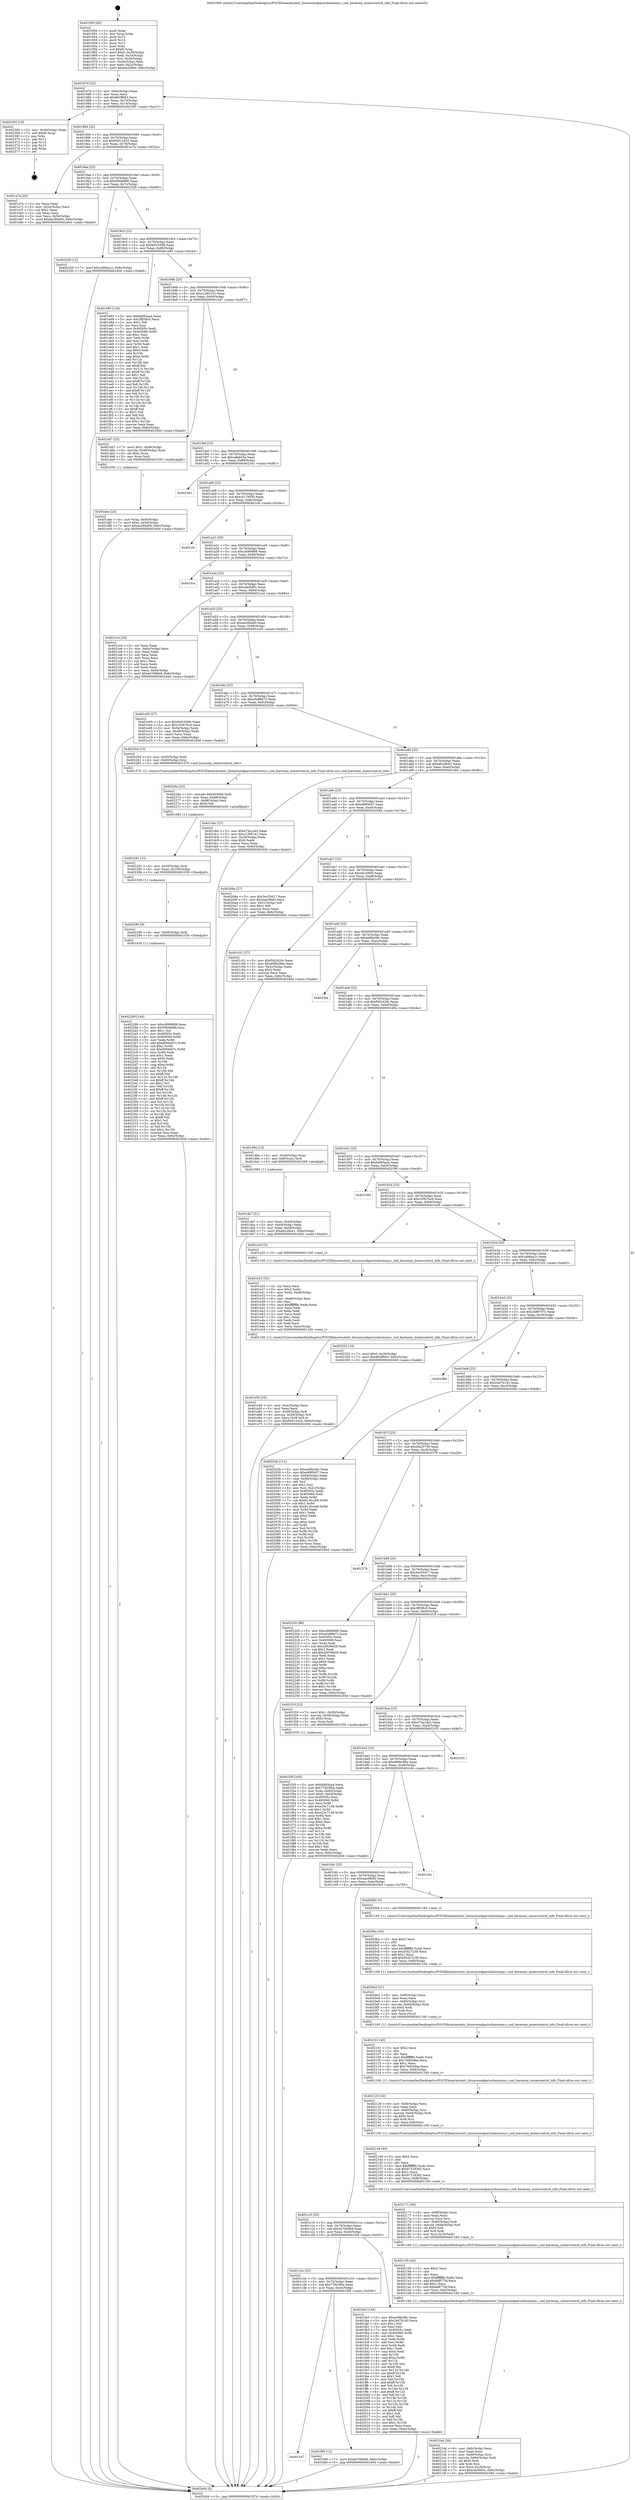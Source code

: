 digraph "0x401950" {
  label = "0x401950 (/mnt/c/Users/mathe/Desktop/tcc/POCII/binaries/extr_linuxsoundparischarmony.c_snd_harmony_mixercontrol_info_Final-ollvm.out::main(0))"
  labelloc = "t"
  node[shape=record]

  Entry [label="",width=0.3,height=0.3,shape=circle,fillcolor=black,style=filled]
  "0x40197d" [label="{
     0x40197d [23]\l
     | [instrs]\l
     &nbsp;&nbsp;0x40197d \<+3\>: mov -0x6c(%rbp),%eax\l
     &nbsp;&nbsp;0x401980 \<+2\>: mov %eax,%ecx\l
     &nbsp;&nbsp;0x401982 \<+6\>: sub $0x892ff063,%ecx\l
     &nbsp;&nbsp;0x401988 \<+3\>: mov %eax,-0x70(%rbp)\l
     &nbsp;&nbsp;0x40198b \<+3\>: mov %ecx,-0x74(%rbp)\l
     &nbsp;&nbsp;0x40198e \<+6\>: je 0000000000402365 \<main+0xa15\>\l
  }"]
  "0x402365" [label="{
     0x402365 [19]\l
     | [instrs]\l
     &nbsp;&nbsp;0x402365 \<+3\>: mov -0x30(%rbp),%eax\l
     &nbsp;&nbsp;0x402368 \<+7\>: add $0xf0,%rsp\l
     &nbsp;&nbsp;0x40236f \<+1\>: pop %rbx\l
     &nbsp;&nbsp;0x402370 \<+2\>: pop %r12\l
     &nbsp;&nbsp;0x402372 \<+2\>: pop %r14\l
     &nbsp;&nbsp;0x402374 \<+2\>: pop %r15\l
     &nbsp;&nbsp;0x402376 \<+1\>: pop %rbp\l
     &nbsp;&nbsp;0x402377 \<+1\>: ret\l
  }"]
  "0x401994" [label="{
     0x401994 [22]\l
     | [instrs]\l
     &nbsp;&nbsp;0x401994 \<+5\>: jmp 0000000000401999 \<main+0x49\>\l
     &nbsp;&nbsp;0x401999 \<+3\>: mov -0x70(%rbp),%eax\l
     &nbsp;&nbsp;0x40199c \<+5\>: sub $0x95812432,%eax\l
     &nbsp;&nbsp;0x4019a1 \<+3\>: mov %eax,-0x78(%rbp)\l
     &nbsp;&nbsp;0x4019a4 \<+6\>: je 0000000000401e7a \<main+0x52a\>\l
  }"]
  Exit [label="",width=0.3,height=0.3,shape=circle,fillcolor=black,style=filled,peripheries=2]
  "0x401e7a" [label="{
     0x401e7a [25]\l
     | [instrs]\l
     &nbsp;&nbsp;0x401e7a \<+2\>: xor %eax,%eax\l
     &nbsp;&nbsp;0x401e7c \<+3\>: mov -0x54(%rbp),%ecx\l
     &nbsp;&nbsp;0x401e7f \<+3\>: sub $0x1,%eax\l
     &nbsp;&nbsp;0x401e82 \<+2\>: sub %eax,%ecx\l
     &nbsp;&nbsp;0x401e84 \<+3\>: mov %ecx,-0x54(%rbp)\l
     &nbsp;&nbsp;0x401e87 \<+7\>: movl $0xda380a00,-0x6c(%rbp)\l
     &nbsp;&nbsp;0x401e8e \<+5\>: jmp 000000000040240d \<main+0xabd\>\l
  }"]
  "0x4019aa" [label="{
     0x4019aa [22]\l
     | [instrs]\l
     &nbsp;&nbsp;0x4019aa \<+5\>: jmp 00000000004019af \<main+0x5f\>\l
     &nbsp;&nbsp;0x4019af \<+3\>: mov -0x70(%rbp),%eax\l
     &nbsp;&nbsp;0x4019b2 \<+5\>: sub $0x95b6fe86,%eax\l
     &nbsp;&nbsp;0x4019b7 \<+3\>: mov %eax,-0x7c(%rbp)\l
     &nbsp;&nbsp;0x4019ba \<+6\>: je 0000000000402329 \<main+0x9d9\>\l
  }"]
  "0x402299" [label="{
     0x402299 [144]\l
     | [instrs]\l
     &nbsp;&nbsp;0x402299 \<+5\>: mov $0xcd089889,%eax\l
     &nbsp;&nbsp;0x40229e \<+5\>: mov $0x95b6fe86,%esi\l
     &nbsp;&nbsp;0x4022a3 \<+2\>: mov $0x1,%cl\l
     &nbsp;&nbsp;0x4022a5 \<+7\>: mov 0x40505c,%edx\l
     &nbsp;&nbsp;0x4022ac \<+8\>: mov 0x405060,%r8d\l
     &nbsp;&nbsp;0x4022b4 \<+3\>: mov %edx,%r9d\l
     &nbsp;&nbsp;0x4022b7 \<+7\>: add $0xd094d07c,%r9d\l
     &nbsp;&nbsp;0x4022be \<+4\>: sub $0x1,%r9d\l
     &nbsp;&nbsp;0x4022c2 \<+7\>: sub $0xd094d07c,%r9d\l
     &nbsp;&nbsp;0x4022c9 \<+4\>: imul %r9d,%edx\l
     &nbsp;&nbsp;0x4022cd \<+3\>: and $0x1,%edx\l
     &nbsp;&nbsp;0x4022d0 \<+3\>: cmp $0x0,%edx\l
     &nbsp;&nbsp;0x4022d3 \<+4\>: sete %r10b\l
     &nbsp;&nbsp;0x4022d7 \<+4\>: cmp $0xa,%r8d\l
     &nbsp;&nbsp;0x4022db \<+4\>: setl %r11b\l
     &nbsp;&nbsp;0x4022df \<+3\>: mov %r10b,%bl\l
     &nbsp;&nbsp;0x4022e2 \<+3\>: xor $0xff,%bl\l
     &nbsp;&nbsp;0x4022e5 \<+3\>: mov %r11b,%r14b\l
     &nbsp;&nbsp;0x4022e8 \<+4\>: xor $0xff,%r14b\l
     &nbsp;&nbsp;0x4022ec \<+3\>: xor $0x1,%cl\l
     &nbsp;&nbsp;0x4022ef \<+3\>: mov %bl,%r15b\l
     &nbsp;&nbsp;0x4022f2 \<+4\>: and $0xff,%r15b\l
     &nbsp;&nbsp;0x4022f6 \<+3\>: and %cl,%r10b\l
     &nbsp;&nbsp;0x4022f9 \<+3\>: mov %r14b,%r12b\l
     &nbsp;&nbsp;0x4022fc \<+4\>: and $0xff,%r12b\l
     &nbsp;&nbsp;0x402300 \<+3\>: and %cl,%r11b\l
     &nbsp;&nbsp;0x402303 \<+3\>: or %r10b,%r15b\l
     &nbsp;&nbsp;0x402306 \<+3\>: or %r11b,%r12b\l
     &nbsp;&nbsp;0x402309 \<+3\>: xor %r12b,%r15b\l
     &nbsp;&nbsp;0x40230c \<+3\>: or %r14b,%bl\l
     &nbsp;&nbsp;0x40230f \<+3\>: xor $0xff,%bl\l
     &nbsp;&nbsp;0x402312 \<+3\>: or $0x1,%cl\l
     &nbsp;&nbsp;0x402315 \<+2\>: and %cl,%bl\l
     &nbsp;&nbsp;0x402317 \<+3\>: or %bl,%r15b\l
     &nbsp;&nbsp;0x40231a \<+4\>: test $0x1,%r15b\l
     &nbsp;&nbsp;0x40231e \<+3\>: cmovne %esi,%eax\l
     &nbsp;&nbsp;0x402321 \<+3\>: mov %eax,-0x6c(%rbp)\l
     &nbsp;&nbsp;0x402324 \<+5\>: jmp 000000000040240d \<main+0xabd\>\l
  }"]
  "0x402329" [label="{
     0x402329 [12]\l
     | [instrs]\l
     &nbsp;&nbsp;0x402329 \<+7\>: movl $0x1e86ea1c,-0x6c(%rbp)\l
     &nbsp;&nbsp;0x402330 \<+5\>: jmp 000000000040240d \<main+0xabd\>\l
  }"]
  "0x4019c0" [label="{
     0x4019c0 [22]\l
     | [instrs]\l
     &nbsp;&nbsp;0x4019c0 \<+5\>: jmp 00000000004019c5 \<main+0x75\>\l
     &nbsp;&nbsp;0x4019c5 \<+3\>: mov -0x70(%rbp),%eax\l
     &nbsp;&nbsp;0x4019c8 \<+5\>: sub $0x9ef19366,%eax\l
     &nbsp;&nbsp;0x4019cd \<+3\>: mov %eax,-0x80(%rbp)\l
     &nbsp;&nbsp;0x4019d0 \<+6\>: je 0000000000401e93 \<main+0x543\>\l
  }"]
  "0x402290" [label="{
     0x402290 [9]\l
     | [instrs]\l
     &nbsp;&nbsp;0x402290 \<+4\>: mov -0x60(%rbp),%rdi\l
     &nbsp;&nbsp;0x402294 \<+5\>: call 0000000000401030 \<free@plt\>\l
     | [calls]\l
     &nbsp;&nbsp;0x401030 \{1\} (unknown)\l
  }"]
  "0x401e93" [label="{
     0x401e93 [134]\l
     | [instrs]\l
     &nbsp;&nbsp;0x401e93 \<+5\>: mov $0xfa093aa4,%eax\l
     &nbsp;&nbsp;0x401e98 \<+5\>: mov $0x3ff2f8c0,%ecx\l
     &nbsp;&nbsp;0x401e9d \<+2\>: mov $0x1,%dl\l
     &nbsp;&nbsp;0x401e9f \<+2\>: xor %esi,%esi\l
     &nbsp;&nbsp;0x401ea1 \<+7\>: mov 0x40505c,%edi\l
     &nbsp;&nbsp;0x401ea8 \<+8\>: mov 0x405060,%r8d\l
     &nbsp;&nbsp;0x401eb0 \<+3\>: sub $0x1,%esi\l
     &nbsp;&nbsp;0x401eb3 \<+3\>: mov %edi,%r9d\l
     &nbsp;&nbsp;0x401eb6 \<+3\>: add %esi,%r9d\l
     &nbsp;&nbsp;0x401eb9 \<+4\>: imul %r9d,%edi\l
     &nbsp;&nbsp;0x401ebd \<+3\>: and $0x1,%edi\l
     &nbsp;&nbsp;0x401ec0 \<+3\>: cmp $0x0,%edi\l
     &nbsp;&nbsp;0x401ec3 \<+4\>: sete %r10b\l
     &nbsp;&nbsp;0x401ec7 \<+4\>: cmp $0xa,%r8d\l
     &nbsp;&nbsp;0x401ecb \<+4\>: setl %r11b\l
     &nbsp;&nbsp;0x401ecf \<+3\>: mov %r10b,%bl\l
     &nbsp;&nbsp;0x401ed2 \<+3\>: xor $0xff,%bl\l
     &nbsp;&nbsp;0x401ed5 \<+3\>: mov %r11b,%r14b\l
     &nbsp;&nbsp;0x401ed8 \<+4\>: xor $0xff,%r14b\l
     &nbsp;&nbsp;0x401edc \<+3\>: xor $0x1,%dl\l
     &nbsp;&nbsp;0x401edf \<+3\>: mov %bl,%r15b\l
     &nbsp;&nbsp;0x401ee2 \<+4\>: and $0xff,%r15b\l
     &nbsp;&nbsp;0x401ee6 \<+3\>: and %dl,%r10b\l
     &nbsp;&nbsp;0x401ee9 \<+3\>: mov %r14b,%r12b\l
     &nbsp;&nbsp;0x401eec \<+4\>: and $0xff,%r12b\l
     &nbsp;&nbsp;0x401ef0 \<+3\>: and %dl,%r11b\l
     &nbsp;&nbsp;0x401ef3 \<+3\>: or %r10b,%r15b\l
     &nbsp;&nbsp;0x401ef6 \<+3\>: or %r11b,%r12b\l
     &nbsp;&nbsp;0x401ef9 \<+3\>: xor %r12b,%r15b\l
     &nbsp;&nbsp;0x401efc \<+3\>: or %r14b,%bl\l
     &nbsp;&nbsp;0x401eff \<+3\>: xor $0xff,%bl\l
     &nbsp;&nbsp;0x401f02 \<+3\>: or $0x1,%dl\l
     &nbsp;&nbsp;0x401f05 \<+2\>: and %dl,%bl\l
     &nbsp;&nbsp;0x401f07 \<+3\>: or %bl,%r15b\l
     &nbsp;&nbsp;0x401f0a \<+4\>: test $0x1,%r15b\l
     &nbsp;&nbsp;0x401f0e \<+3\>: cmovne %ecx,%eax\l
     &nbsp;&nbsp;0x401f11 \<+3\>: mov %eax,-0x6c(%rbp)\l
     &nbsp;&nbsp;0x401f14 \<+5\>: jmp 000000000040240d \<main+0xabd\>\l
  }"]
  "0x4019d6" [label="{
     0x4019d6 [25]\l
     | [instrs]\l
     &nbsp;&nbsp;0x4019d6 \<+5\>: jmp 00000000004019db \<main+0x8b\>\l
     &nbsp;&nbsp;0x4019db \<+3\>: mov -0x70(%rbp),%eax\l
     &nbsp;&nbsp;0x4019de \<+5\>: sub $0xc1285141,%eax\l
     &nbsp;&nbsp;0x4019e3 \<+6\>: mov %eax,-0x84(%rbp)\l
     &nbsp;&nbsp;0x4019e9 \<+6\>: je 0000000000401dd7 \<main+0x487\>\l
  }"]
  "0x402281" [label="{
     0x402281 [15]\l
     | [instrs]\l
     &nbsp;&nbsp;0x402281 \<+4\>: mov -0x50(%rbp),%rdi\l
     &nbsp;&nbsp;0x402285 \<+6\>: mov %eax,-0x100(%rbp)\l
     &nbsp;&nbsp;0x40228b \<+5\>: call 0000000000401030 \<free@plt\>\l
     | [calls]\l
     &nbsp;&nbsp;0x401030 \{1\} (unknown)\l
  }"]
  "0x401dd7" [label="{
     0x401dd7 [23]\l
     | [instrs]\l
     &nbsp;&nbsp;0x401dd7 \<+7\>: movl $0x1,-0x48(%rbp)\l
     &nbsp;&nbsp;0x401dde \<+4\>: movslq -0x48(%rbp),%rax\l
     &nbsp;&nbsp;0x401de2 \<+4\>: shl $0x2,%rax\l
     &nbsp;&nbsp;0x401de6 \<+3\>: mov %rax,%rdi\l
     &nbsp;&nbsp;0x401de9 \<+5\>: call 0000000000401050 \<malloc@plt\>\l
     | [calls]\l
     &nbsp;&nbsp;0x401050 \{1\} (unknown)\l
  }"]
  "0x4019ef" [label="{
     0x4019ef [25]\l
     | [instrs]\l
     &nbsp;&nbsp;0x4019ef \<+5\>: jmp 00000000004019f4 \<main+0xa4\>\l
     &nbsp;&nbsp;0x4019f4 \<+3\>: mov -0x70(%rbp),%eax\l
     &nbsp;&nbsp;0x4019f7 \<+5\>: sub $0xcafeb53a,%eax\l
     &nbsp;&nbsp;0x4019fc \<+6\>: mov %eax,-0x88(%rbp)\l
     &nbsp;&nbsp;0x401a02 \<+6\>: je 0000000000402341 \<main+0x9f1\>\l
  }"]
  "0x40226a" [label="{
     0x40226a [23]\l
     | [instrs]\l
     &nbsp;&nbsp;0x40226a \<+10\>: movabs $0x4030b6,%rdi\l
     &nbsp;&nbsp;0x402274 \<+3\>: mov %eax,-0x68(%rbp)\l
     &nbsp;&nbsp;0x402277 \<+3\>: mov -0x68(%rbp),%esi\l
     &nbsp;&nbsp;0x40227a \<+2\>: mov $0x0,%al\l
     &nbsp;&nbsp;0x40227c \<+5\>: call 0000000000401040 \<printf@plt\>\l
     | [calls]\l
     &nbsp;&nbsp;0x401040 \{1\} (unknown)\l
  }"]
  "0x402341" [label="{
     0x402341\l
  }", style=dashed]
  "0x401a08" [label="{
     0x401a08 [25]\l
     | [instrs]\l
     &nbsp;&nbsp;0x401a08 \<+5\>: jmp 0000000000401a0d \<main+0xbd\>\l
     &nbsp;&nbsp;0x401a0d \<+3\>: mov -0x70(%rbp),%eax\l
     &nbsp;&nbsp;0x401a10 \<+5\>: sub $0xcb178350,%eax\l
     &nbsp;&nbsp;0x401a15 \<+6\>: mov %eax,-0x8c(%rbp)\l
     &nbsp;&nbsp;0x401a1b \<+6\>: je 0000000000401cfc \<main+0x3ac\>\l
  }"]
  "0x4021bd" [label="{
     0x4021bd [39]\l
     | [instrs]\l
     &nbsp;&nbsp;0x4021bd \<+6\>: mov -0xfc(%rbp),%ecx\l
     &nbsp;&nbsp;0x4021c3 \<+3\>: imul %eax,%ecx\l
     &nbsp;&nbsp;0x4021c6 \<+4\>: mov -0x60(%rbp),%rsi\l
     &nbsp;&nbsp;0x4021ca \<+4\>: movslq -0x64(%rbp),%rdi\l
     &nbsp;&nbsp;0x4021ce \<+4\>: shl $0x5,%rdi\l
     &nbsp;&nbsp;0x4021d2 \<+3\>: add %rdi,%rsi\l
     &nbsp;&nbsp;0x4021d5 \<+3\>: mov %ecx,0x18(%rsi)\l
     &nbsp;&nbsp;0x4021d8 \<+7\>: movl $0xcde5bf3c,-0x6c(%rbp)\l
     &nbsp;&nbsp;0x4021df \<+5\>: jmp 000000000040240d \<main+0xabd\>\l
  }"]
  "0x401cfc" [label="{
     0x401cfc\l
  }", style=dashed]
  "0x401a21" [label="{
     0x401a21 [25]\l
     | [instrs]\l
     &nbsp;&nbsp;0x401a21 \<+5\>: jmp 0000000000401a26 \<main+0xd6\>\l
     &nbsp;&nbsp;0x401a26 \<+3\>: mov -0x70(%rbp),%eax\l
     &nbsp;&nbsp;0x401a29 \<+5\>: sub $0xcd089889,%eax\l
     &nbsp;&nbsp;0x401a2e \<+6\>: mov %eax,-0x90(%rbp)\l
     &nbsp;&nbsp;0x401a34 \<+6\>: je 00000000004023ca \<main+0xa7a\>\l
  }"]
  "0x402195" [label="{
     0x402195 [40]\l
     | [instrs]\l
     &nbsp;&nbsp;0x402195 \<+5\>: mov $0x2,%ecx\l
     &nbsp;&nbsp;0x40219a \<+1\>: cltd\l
     &nbsp;&nbsp;0x40219b \<+2\>: idiv %ecx\l
     &nbsp;&nbsp;0x40219d \<+6\>: imul $0xfffffffe,%edx,%ecx\l
     &nbsp;&nbsp;0x4021a3 \<+6\>: add $0xfaf877bf,%ecx\l
     &nbsp;&nbsp;0x4021a9 \<+3\>: add $0x1,%ecx\l
     &nbsp;&nbsp;0x4021ac \<+6\>: sub $0xfaf877bf,%ecx\l
     &nbsp;&nbsp;0x4021b2 \<+6\>: mov %ecx,-0xfc(%rbp)\l
     &nbsp;&nbsp;0x4021b8 \<+5\>: call 0000000000401160 \<next_i\>\l
     | [calls]\l
     &nbsp;&nbsp;0x401160 \{1\} (/mnt/c/Users/mathe/Desktop/tcc/POCII/binaries/extr_linuxsoundparischarmony.c_snd_harmony_mixercontrol_info_Final-ollvm.out::next_i)\l
  }"]
  "0x4023ca" [label="{
     0x4023ca\l
  }", style=dashed]
  "0x401a3a" [label="{
     0x401a3a [25]\l
     | [instrs]\l
     &nbsp;&nbsp;0x401a3a \<+5\>: jmp 0000000000401a3f \<main+0xef\>\l
     &nbsp;&nbsp;0x401a3f \<+3\>: mov -0x70(%rbp),%eax\l
     &nbsp;&nbsp;0x401a42 \<+5\>: sub $0xcde5bf3c,%eax\l
     &nbsp;&nbsp;0x401a47 \<+6\>: mov %eax,-0x94(%rbp)\l
     &nbsp;&nbsp;0x401a4d \<+6\>: je 00000000004021e4 \<main+0x894\>\l
  }"]
  "0x402171" [label="{
     0x402171 [36]\l
     | [instrs]\l
     &nbsp;&nbsp;0x402171 \<+6\>: mov -0xf8(%rbp),%ecx\l
     &nbsp;&nbsp;0x402177 \<+3\>: imul %eax,%ecx\l
     &nbsp;&nbsp;0x40217a \<+3\>: movslq %ecx,%rsi\l
     &nbsp;&nbsp;0x40217d \<+4\>: mov -0x60(%rbp),%rdi\l
     &nbsp;&nbsp;0x402181 \<+4\>: movslq -0x64(%rbp),%r8\l
     &nbsp;&nbsp;0x402185 \<+4\>: shl $0x5,%r8\l
     &nbsp;&nbsp;0x402189 \<+3\>: add %r8,%rdi\l
     &nbsp;&nbsp;0x40218c \<+4\>: mov %rsi,0x10(%rdi)\l
     &nbsp;&nbsp;0x402190 \<+5\>: call 0000000000401160 \<next_i\>\l
     | [calls]\l
     &nbsp;&nbsp;0x401160 \{1\} (/mnt/c/Users/mathe/Desktop/tcc/POCII/binaries/extr_linuxsoundparischarmony.c_snd_harmony_mixercontrol_info_Final-ollvm.out::next_i)\l
  }"]
  "0x4021e4" [label="{
     0x4021e4 [33]\l
     | [instrs]\l
     &nbsp;&nbsp;0x4021e4 \<+2\>: xor %eax,%eax\l
     &nbsp;&nbsp;0x4021e6 \<+3\>: mov -0x64(%rbp),%ecx\l
     &nbsp;&nbsp;0x4021e9 \<+2\>: mov %eax,%edx\l
     &nbsp;&nbsp;0x4021eb \<+2\>: sub %ecx,%edx\l
     &nbsp;&nbsp;0x4021ed \<+2\>: mov %eax,%ecx\l
     &nbsp;&nbsp;0x4021ef \<+3\>: sub $0x1,%ecx\l
     &nbsp;&nbsp;0x4021f2 \<+2\>: add %ecx,%edx\l
     &nbsp;&nbsp;0x4021f4 \<+2\>: sub %edx,%eax\l
     &nbsp;&nbsp;0x4021f6 \<+3\>: mov %eax,-0x64(%rbp)\l
     &nbsp;&nbsp;0x4021f9 \<+7\>: movl $0x4e706bb9,-0x6c(%rbp)\l
     &nbsp;&nbsp;0x402200 \<+5\>: jmp 000000000040240d \<main+0xabd\>\l
  }"]
  "0x401a53" [label="{
     0x401a53 [25]\l
     | [instrs]\l
     &nbsp;&nbsp;0x401a53 \<+5\>: jmp 0000000000401a58 \<main+0x108\>\l
     &nbsp;&nbsp;0x401a58 \<+3\>: mov -0x70(%rbp),%eax\l
     &nbsp;&nbsp;0x401a5b \<+5\>: sub $0xda380a00,%eax\l
     &nbsp;&nbsp;0x401a60 \<+6\>: mov %eax,-0x98(%rbp)\l
     &nbsp;&nbsp;0x401a66 \<+6\>: je 0000000000401e05 \<main+0x4b5\>\l
  }"]
  "0x402149" [label="{
     0x402149 [40]\l
     | [instrs]\l
     &nbsp;&nbsp;0x402149 \<+5\>: mov $0x2,%ecx\l
     &nbsp;&nbsp;0x40214e \<+1\>: cltd\l
     &nbsp;&nbsp;0x40214f \<+2\>: idiv %ecx\l
     &nbsp;&nbsp;0x402151 \<+6\>: imul $0xfffffffe,%edx,%ecx\l
     &nbsp;&nbsp;0x402157 \<+6\>: sub $0x97218382,%ecx\l
     &nbsp;&nbsp;0x40215d \<+3\>: add $0x1,%ecx\l
     &nbsp;&nbsp;0x402160 \<+6\>: add $0x97218382,%ecx\l
     &nbsp;&nbsp;0x402166 \<+6\>: mov %ecx,-0xf8(%rbp)\l
     &nbsp;&nbsp;0x40216c \<+5\>: call 0000000000401160 \<next_i\>\l
     | [calls]\l
     &nbsp;&nbsp;0x401160 \{1\} (/mnt/c/Users/mathe/Desktop/tcc/POCII/binaries/extr_linuxsoundparischarmony.c_snd_harmony_mixercontrol_info_Final-ollvm.out::next_i)\l
  }"]
  "0x401e05" [label="{
     0x401e05 [27]\l
     | [instrs]\l
     &nbsp;&nbsp;0x401e05 \<+5\>: mov $0x9ef19366,%eax\l
     &nbsp;&nbsp;0x401e0a \<+5\>: mov $0x103b7bcd,%ecx\l
     &nbsp;&nbsp;0x401e0f \<+3\>: mov -0x54(%rbp),%edx\l
     &nbsp;&nbsp;0x401e12 \<+3\>: cmp -0x48(%rbp),%edx\l
     &nbsp;&nbsp;0x401e15 \<+3\>: cmovl %ecx,%eax\l
     &nbsp;&nbsp;0x401e18 \<+3\>: mov %eax,-0x6c(%rbp)\l
     &nbsp;&nbsp;0x401e1b \<+5\>: jmp 000000000040240d \<main+0xabd\>\l
  }"]
  "0x401a6c" [label="{
     0x401a6c [25]\l
     | [instrs]\l
     &nbsp;&nbsp;0x401a6c \<+5\>: jmp 0000000000401a71 \<main+0x121\>\l
     &nbsp;&nbsp;0x401a71 \<+3\>: mov -0x70(%rbp),%eax\l
     &nbsp;&nbsp;0x401a74 \<+5\>: sub $0xe5a98e72,%eax\l
     &nbsp;&nbsp;0x401a79 \<+6\>: mov %eax,-0x9c(%rbp)\l
     &nbsp;&nbsp;0x401a7f \<+6\>: je 000000000040225d \<main+0x90d\>\l
  }"]
  "0x402129" [label="{
     0x402129 [32]\l
     | [instrs]\l
     &nbsp;&nbsp;0x402129 \<+6\>: mov -0xf4(%rbp),%ecx\l
     &nbsp;&nbsp;0x40212f \<+3\>: imul %eax,%ecx\l
     &nbsp;&nbsp;0x402132 \<+4\>: mov -0x60(%rbp),%rsi\l
     &nbsp;&nbsp;0x402136 \<+4\>: movslq -0x64(%rbp),%rdi\l
     &nbsp;&nbsp;0x40213a \<+4\>: shl $0x5,%rdi\l
     &nbsp;&nbsp;0x40213e \<+3\>: add %rdi,%rsi\l
     &nbsp;&nbsp;0x402141 \<+3\>: mov %ecx,0x8(%rsi)\l
     &nbsp;&nbsp;0x402144 \<+5\>: call 0000000000401160 \<next_i\>\l
     | [calls]\l
     &nbsp;&nbsp;0x401160 \{1\} (/mnt/c/Users/mathe/Desktop/tcc/POCII/binaries/extr_linuxsoundparischarmony.c_snd_harmony_mixercontrol_info_Final-ollvm.out::next_i)\l
  }"]
  "0x40225d" [label="{
     0x40225d [13]\l
     | [instrs]\l
     &nbsp;&nbsp;0x40225d \<+4\>: mov -0x50(%rbp),%rdi\l
     &nbsp;&nbsp;0x402261 \<+4\>: mov -0x60(%rbp),%rsi\l
     &nbsp;&nbsp;0x402265 \<+5\>: call 0000000000401570 \<snd_harmony_mixercontrol_info\>\l
     | [calls]\l
     &nbsp;&nbsp;0x401570 \{1\} (/mnt/c/Users/mathe/Desktop/tcc/POCII/binaries/extr_linuxsoundparischarmony.c_snd_harmony_mixercontrol_info_Final-ollvm.out::snd_harmony_mixercontrol_info)\l
  }"]
  "0x401a85" [label="{
     0x401a85 [25]\l
     | [instrs]\l
     &nbsp;&nbsp;0x401a85 \<+5\>: jmp 0000000000401a8a \<main+0x13a\>\l
     &nbsp;&nbsp;0x401a8a \<+3\>: mov -0x70(%rbp),%eax\l
     &nbsp;&nbsp;0x401a8d \<+5\>: sub $0xe6228c61,%eax\l
     &nbsp;&nbsp;0x401a92 \<+6\>: mov %eax,-0xa0(%rbp)\l
     &nbsp;&nbsp;0x401a98 \<+6\>: je 0000000000401dbc \<main+0x46c\>\l
  }"]
  "0x402101" [label="{
     0x402101 [40]\l
     | [instrs]\l
     &nbsp;&nbsp;0x402101 \<+5\>: mov $0x2,%ecx\l
     &nbsp;&nbsp;0x402106 \<+1\>: cltd\l
     &nbsp;&nbsp;0x402107 \<+2\>: idiv %ecx\l
     &nbsp;&nbsp;0x402109 \<+6\>: imul $0xfffffffe,%edx,%ecx\l
     &nbsp;&nbsp;0x40210f \<+6\>: sub $0x740b29ea,%ecx\l
     &nbsp;&nbsp;0x402115 \<+3\>: add $0x1,%ecx\l
     &nbsp;&nbsp;0x402118 \<+6\>: add $0x740b29ea,%ecx\l
     &nbsp;&nbsp;0x40211e \<+6\>: mov %ecx,-0xf4(%rbp)\l
     &nbsp;&nbsp;0x402124 \<+5\>: call 0000000000401160 \<next_i\>\l
     | [calls]\l
     &nbsp;&nbsp;0x401160 \{1\} (/mnt/c/Users/mathe/Desktop/tcc/POCII/binaries/extr_linuxsoundparischarmony.c_snd_harmony_mixercontrol_info_Final-ollvm.out::next_i)\l
  }"]
  "0x401dbc" [label="{
     0x401dbc [27]\l
     | [instrs]\l
     &nbsp;&nbsp;0x401dbc \<+5\>: mov $0x473a1de2,%eax\l
     &nbsp;&nbsp;0x401dc1 \<+5\>: mov $0xc1285141,%ecx\l
     &nbsp;&nbsp;0x401dc6 \<+3\>: mov -0x28(%rbp),%edx\l
     &nbsp;&nbsp;0x401dc9 \<+3\>: cmp $0x0,%edx\l
     &nbsp;&nbsp;0x401dcc \<+3\>: cmove %ecx,%eax\l
     &nbsp;&nbsp;0x401dcf \<+3\>: mov %eax,-0x6c(%rbp)\l
     &nbsp;&nbsp;0x401dd2 \<+5\>: jmp 000000000040240d \<main+0xabd\>\l
  }"]
  "0x401a9e" [label="{
     0x401a9e [25]\l
     | [instrs]\l
     &nbsp;&nbsp;0x401a9e \<+5\>: jmp 0000000000401aa3 \<main+0x153\>\l
     &nbsp;&nbsp;0x401aa3 \<+3\>: mov -0x70(%rbp),%eax\l
     &nbsp;&nbsp;0x401aa6 \<+5\>: sub $0xe8f85d57,%eax\l
     &nbsp;&nbsp;0x401aab \<+6\>: mov %eax,-0xa4(%rbp)\l
     &nbsp;&nbsp;0x401ab1 \<+6\>: je 000000000040209a \<main+0x74a\>\l
  }"]
  "0x4020e2" [label="{
     0x4020e2 [31]\l
     | [instrs]\l
     &nbsp;&nbsp;0x4020e2 \<+6\>: mov -0xf0(%rbp),%ecx\l
     &nbsp;&nbsp;0x4020e8 \<+3\>: imul %eax,%ecx\l
     &nbsp;&nbsp;0x4020eb \<+4\>: mov -0x60(%rbp),%rsi\l
     &nbsp;&nbsp;0x4020ef \<+4\>: movslq -0x64(%rbp),%rdi\l
     &nbsp;&nbsp;0x4020f3 \<+4\>: shl $0x5,%rdi\l
     &nbsp;&nbsp;0x4020f7 \<+3\>: add %rdi,%rsi\l
     &nbsp;&nbsp;0x4020fa \<+2\>: mov %ecx,(%rsi)\l
     &nbsp;&nbsp;0x4020fc \<+5\>: call 0000000000401160 \<next_i\>\l
     | [calls]\l
     &nbsp;&nbsp;0x401160 \{1\} (/mnt/c/Users/mathe/Desktop/tcc/POCII/binaries/extr_linuxsoundparischarmony.c_snd_harmony_mixercontrol_info_Final-ollvm.out::next_i)\l
  }"]
  "0x40209a" [label="{
     0x40209a [27]\l
     | [instrs]\l
     &nbsp;&nbsp;0x40209a \<+5\>: mov $0x3ec55d17,%eax\l
     &nbsp;&nbsp;0x40209f \<+5\>: mov $0x4ae3f0d3,%ecx\l
     &nbsp;&nbsp;0x4020a4 \<+3\>: mov -0x21(%rbp),%dl\l
     &nbsp;&nbsp;0x4020a7 \<+3\>: test $0x1,%dl\l
     &nbsp;&nbsp;0x4020aa \<+3\>: cmovne %ecx,%eax\l
     &nbsp;&nbsp;0x4020ad \<+3\>: mov %eax,-0x6c(%rbp)\l
     &nbsp;&nbsp;0x4020b0 \<+5\>: jmp 000000000040240d \<main+0xabd\>\l
  }"]
  "0x401ab7" [label="{
     0x401ab7 [25]\l
     | [instrs]\l
     &nbsp;&nbsp;0x401ab7 \<+5\>: jmp 0000000000401abc \<main+0x16c\>\l
     &nbsp;&nbsp;0x401abc \<+3\>: mov -0x70(%rbp),%eax\l
     &nbsp;&nbsp;0x401abf \<+5\>: sub $0xebc20fe0,%eax\l
     &nbsp;&nbsp;0x401ac4 \<+6\>: mov %eax,-0xa8(%rbp)\l
     &nbsp;&nbsp;0x401aca \<+6\>: je 0000000000401c51 \<main+0x301\>\l
  }"]
  "0x4020ba" [label="{
     0x4020ba [40]\l
     | [instrs]\l
     &nbsp;&nbsp;0x4020ba \<+5\>: mov $0x2,%ecx\l
     &nbsp;&nbsp;0x4020bf \<+1\>: cltd\l
     &nbsp;&nbsp;0x4020c0 \<+2\>: idiv %ecx\l
     &nbsp;&nbsp;0x4020c2 \<+6\>: imul $0xfffffffe,%edx,%ecx\l
     &nbsp;&nbsp;0x4020c8 \<+6\>: sub $0xd3427239,%ecx\l
     &nbsp;&nbsp;0x4020ce \<+3\>: add $0x1,%ecx\l
     &nbsp;&nbsp;0x4020d1 \<+6\>: add $0xd3427239,%ecx\l
     &nbsp;&nbsp;0x4020d7 \<+6\>: mov %ecx,-0xf0(%rbp)\l
     &nbsp;&nbsp;0x4020dd \<+5\>: call 0000000000401160 \<next_i\>\l
     | [calls]\l
     &nbsp;&nbsp;0x401160 \{1\} (/mnt/c/Users/mathe/Desktop/tcc/POCII/binaries/extr_linuxsoundparischarmony.c_snd_harmony_mixercontrol_info_Final-ollvm.out::next_i)\l
  }"]
  "0x401c51" [label="{
     0x401c51 [27]\l
     | [instrs]\l
     &nbsp;&nbsp;0x401c51 \<+5\>: mov $0xf562420c,%eax\l
     &nbsp;&nbsp;0x401c56 \<+5\>: mov $0x496bc88a,%ecx\l
     &nbsp;&nbsp;0x401c5b \<+3\>: mov -0x2c(%rbp),%edx\l
     &nbsp;&nbsp;0x401c5e \<+3\>: cmp $0x2,%edx\l
     &nbsp;&nbsp;0x401c61 \<+3\>: cmovne %ecx,%eax\l
     &nbsp;&nbsp;0x401c64 \<+3\>: mov %eax,-0x6c(%rbp)\l
     &nbsp;&nbsp;0x401c67 \<+5\>: jmp 000000000040240d \<main+0xabd\>\l
  }"]
  "0x401ad0" [label="{
     0x401ad0 [25]\l
     | [instrs]\l
     &nbsp;&nbsp;0x401ad0 \<+5\>: jmp 0000000000401ad5 \<main+0x185\>\l
     &nbsp;&nbsp;0x401ad5 \<+3\>: mov -0x70(%rbp),%eax\l
     &nbsp;&nbsp;0x401ad8 \<+5\>: sub $0xee99a38c,%eax\l
     &nbsp;&nbsp;0x401add \<+6\>: mov %eax,-0xac(%rbp)\l
     &nbsp;&nbsp;0x401ae3 \<+6\>: je 00000000004023be \<main+0xa6e\>\l
  }"]
  "0x40240d" [label="{
     0x40240d [5]\l
     | [instrs]\l
     &nbsp;&nbsp;0x40240d \<+5\>: jmp 000000000040197d \<main+0x2d\>\l
  }"]
  "0x401950" [label="{
     0x401950 [45]\l
     | [instrs]\l
     &nbsp;&nbsp;0x401950 \<+1\>: push %rbp\l
     &nbsp;&nbsp;0x401951 \<+3\>: mov %rsp,%rbp\l
     &nbsp;&nbsp;0x401954 \<+2\>: push %r15\l
     &nbsp;&nbsp;0x401956 \<+2\>: push %r14\l
     &nbsp;&nbsp;0x401958 \<+2\>: push %r12\l
     &nbsp;&nbsp;0x40195a \<+1\>: push %rbx\l
     &nbsp;&nbsp;0x40195b \<+7\>: sub $0xf0,%rsp\l
     &nbsp;&nbsp;0x401962 \<+7\>: movl $0x0,-0x30(%rbp)\l
     &nbsp;&nbsp;0x401969 \<+3\>: mov %edi,-0x34(%rbp)\l
     &nbsp;&nbsp;0x40196c \<+4\>: mov %rsi,-0x40(%rbp)\l
     &nbsp;&nbsp;0x401970 \<+3\>: mov -0x34(%rbp),%edi\l
     &nbsp;&nbsp;0x401973 \<+3\>: mov %edi,-0x2c(%rbp)\l
     &nbsp;&nbsp;0x401976 \<+7\>: movl $0xebc20fe0,-0x6c(%rbp)\l
  }"]
  "0x401c47" [label="{
     0x401c47\l
  }", style=dashed]
  "0x4023be" [label="{
     0x4023be\l
  }", style=dashed]
  "0x401ae9" [label="{
     0x401ae9 [25]\l
     | [instrs]\l
     &nbsp;&nbsp;0x401ae9 \<+5\>: jmp 0000000000401aee \<main+0x19e\>\l
     &nbsp;&nbsp;0x401aee \<+3\>: mov -0x70(%rbp),%eax\l
     &nbsp;&nbsp;0x401af1 \<+5\>: sub $0xf562420c,%eax\l
     &nbsp;&nbsp;0x401af6 \<+6\>: mov %eax,-0xb0(%rbp)\l
     &nbsp;&nbsp;0x401afc \<+6\>: je 0000000000401d9a \<main+0x44a\>\l
  }"]
  "0x401f99" [label="{
     0x401f99 [12]\l
     | [instrs]\l
     &nbsp;&nbsp;0x401f99 \<+7\>: movl $0x4e706bb9,-0x6c(%rbp)\l
     &nbsp;&nbsp;0x401fa0 \<+5\>: jmp 000000000040240d \<main+0xabd\>\l
  }"]
  "0x401d9a" [label="{
     0x401d9a [13]\l
     | [instrs]\l
     &nbsp;&nbsp;0x401d9a \<+4\>: mov -0x40(%rbp),%rax\l
     &nbsp;&nbsp;0x401d9e \<+4\>: mov 0x8(%rax),%rdi\l
     &nbsp;&nbsp;0x401da2 \<+5\>: call 0000000000401060 \<atoi@plt\>\l
     | [calls]\l
     &nbsp;&nbsp;0x401060 \{1\} (unknown)\l
  }"]
  "0x401b02" [label="{
     0x401b02 [25]\l
     | [instrs]\l
     &nbsp;&nbsp;0x401b02 \<+5\>: jmp 0000000000401b07 \<main+0x1b7\>\l
     &nbsp;&nbsp;0x401b07 \<+3\>: mov -0x70(%rbp),%eax\l
     &nbsp;&nbsp;0x401b0a \<+5\>: sub $0xfa093aa4,%eax\l
     &nbsp;&nbsp;0x401b0f \<+6\>: mov %eax,-0xb4(%rbp)\l
     &nbsp;&nbsp;0x401b15 \<+6\>: je 0000000000402390 \<main+0xa40\>\l
  }"]
  "0x401da7" [label="{
     0x401da7 [21]\l
     | [instrs]\l
     &nbsp;&nbsp;0x401da7 \<+3\>: mov %eax,-0x44(%rbp)\l
     &nbsp;&nbsp;0x401daa \<+3\>: mov -0x44(%rbp),%eax\l
     &nbsp;&nbsp;0x401dad \<+3\>: mov %eax,-0x28(%rbp)\l
     &nbsp;&nbsp;0x401db0 \<+7\>: movl $0xe6228c61,-0x6c(%rbp)\l
     &nbsp;&nbsp;0x401db7 \<+5\>: jmp 000000000040240d \<main+0xabd\>\l
  }"]
  "0x401dee" [label="{
     0x401dee [23]\l
     | [instrs]\l
     &nbsp;&nbsp;0x401dee \<+4\>: mov %rax,-0x50(%rbp)\l
     &nbsp;&nbsp;0x401df2 \<+7\>: movl $0x0,-0x54(%rbp)\l
     &nbsp;&nbsp;0x401df9 \<+7\>: movl $0xda380a00,-0x6c(%rbp)\l
     &nbsp;&nbsp;0x401e00 \<+5\>: jmp 000000000040240d \<main+0xabd\>\l
  }"]
  "0x401c2e" [label="{
     0x401c2e [25]\l
     | [instrs]\l
     &nbsp;&nbsp;0x401c2e \<+5\>: jmp 0000000000401c33 \<main+0x2e3\>\l
     &nbsp;&nbsp;0x401c33 \<+3\>: mov -0x70(%rbp),%eax\l
     &nbsp;&nbsp;0x401c36 \<+5\>: sub $0x77825f0a,%eax\l
     &nbsp;&nbsp;0x401c3b \<+6\>: mov %eax,-0xe4(%rbp)\l
     &nbsp;&nbsp;0x401c41 \<+6\>: je 0000000000401f99 \<main+0x649\>\l
  }"]
  "0x402390" [label="{
     0x402390\l
  }", style=dashed]
  "0x401b1b" [label="{
     0x401b1b [25]\l
     | [instrs]\l
     &nbsp;&nbsp;0x401b1b \<+5\>: jmp 0000000000401b20 \<main+0x1d0\>\l
     &nbsp;&nbsp;0x401b20 \<+3\>: mov -0x70(%rbp),%eax\l
     &nbsp;&nbsp;0x401b23 \<+5\>: sub $0x103b7bcd,%eax\l
     &nbsp;&nbsp;0x401b28 \<+6\>: mov %eax,-0xb8(%rbp)\l
     &nbsp;&nbsp;0x401b2e \<+6\>: je 0000000000401e20 \<main+0x4d0\>\l
  }"]
  "0x401fa5" [label="{
     0x401fa5 [134]\l
     | [instrs]\l
     &nbsp;&nbsp;0x401fa5 \<+5\>: mov $0xee99a38c,%eax\l
     &nbsp;&nbsp;0x401faa \<+5\>: mov $0x24d7b143,%ecx\l
     &nbsp;&nbsp;0x401faf \<+2\>: mov $0x1,%dl\l
     &nbsp;&nbsp;0x401fb1 \<+2\>: xor %esi,%esi\l
     &nbsp;&nbsp;0x401fb3 \<+7\>: mov 0x40505c,%edi\l
     &nbsp;&nbsp;0x401fba \<+8\>: mov 0x405060,%r8d\l
     &nbsp;&nbsp;0x401fc2 \<+3\>: sub $0x1,%esi\l
     &nbsp;&nbsp;0x401fc5 \<+3\>: mov %edi,%r9d\l
     &nbsp;&nbsp;0x401fc8 \<+3\>: add %esi,%r9d\l
     &nbsp;&nbsp;0x401fcb \<+4\>: imul %r9d,%edi\l
     &nbsp;&nbsp;0x401fcf \<+3\>: and $0x1,%edi\l
     &nbsp;&nbsp;0x401fd2 \<+3\>: cmp $0x0,%edi\l
     &nbsp;&nbsp;0x401fd5 \<+4\>: sete %r10b\l
     &nbsp;&nbsp;0x401fd9 \<+4\>: cmp $0xa,%r8d\l
     &nbsp;&nbsp;0x401fdd \<+4\>: setl %r11b\l
     &nbsp;&nbsp;0x401fe1 \<+3\>: mov %r10b,%bl\l
     &nbsp;&nbsp;0x401fe4 \<+3\>: xor $0xff,%bl\l
     &nbsp;&nbsp;0x401fe7 \<+3\>: mov %r11b,%r14b\l
     &nbsp;&nbsp;0x401fea \<+4\>: xor $0xff,%r14b\l
     &nbsp;&nbsp;0x401fee \<+3\>: xor $0x1,%dl\l
     &nbsp;&nbsp;0x401ff1 \<+3\>: mov %bl,%r15b\l
     &nbsp;&nbsp;0x401ff4 \<+4\>: and $0xff,%r15b\l
     &nbsp;&nbsp;0x401ff8 \<+3\>: and %dl,%r10b\l
     &nbsp;&nbsp;0x401ffb \<+3\>: mov %r14b,%r12b\l
     &nbsp;&nbsp;0x401ffe \<+4\>: and $0xff,%r12b\l
     &nbsp;&nbsp;0x402002 \<+3\>: and %dl,%r11b\l
     &nbsp;&nbsp;0x402005 \<+3\>: or %r10b,%r15b\l
     &nbsp;&nbsp;0x402008 \<+3\>: or %r11b,%r12b\l
     &nbsp;&nbsp;0x40200b \<+3\>: xor %r12b,%r15b\l
     &nbsp;&nbsp;0x40200e \<+3\>: or %r14b,%bl\l
     &nbsp;&nbsp;0x402011 \<+3\>: xor $0xff,%bl\l
     &nbsp;&nbsp;0x402014 \<+3\>: or $0x1,%dl\l
     &nbsp;&nbsp;0x402017 \<+2\>: and %dl,%bl\l
     &nbsp;&nbsp;0x402019 \<+3\>: or %bl,%r15b\l
     &nbsp;&nbsp;0x40201c \<+4\>: test $0x1,%r15b\l
     &nbsp;&nbsp;0x402020 \<+3\>: cmovne %ecx,%eax\l
     &nbsp;&nbsp;0x402023 \<+3\>: mov %eax,-0x6c(%rbp)\l
     &nbsp;&nbsp;0x402026 \<+5\>: jmp 000000000040240d \<main+0xabd\>\l
  }"]
  "0x401e20" [label="{
     0x401e20 [5]\l
     | [instrs]\l
     &nbsp;&nbsp;0x401e20 \<+5\>: call 0000000000401160 \<next_i\>\l
     | [calls]\l
     &nbsp;&nbsp;0x401160 \{1\} (/mnt/c/Users/mathe/Desktop/tcc/POCII/binaries/extr_linuxsoundparischarmony.c_snd_harmony_mixercontrol_info_Final-ollvm.out::next_i)\l
  }"]
  "0x401b34" [label="{
     0x401b34 [25]\l
     | [instrs]\l
     &nbsp;&nbsp;0x401b34 \<+5\>: jmp 0000000000401b39 \<main+0x1e9\>\l
     &nbsp;&nbsp;0x401b39 \<+3\>: mov -0x70(%rbp),%eax\l
     &nbsp;&nbsp;0x401b3c \<+5\>: sub $0x1e86ea1c,%eax\l
     &nbsp;&nbsp;0x401b41 \<+6\>: mov %eax,-0xbc(%rbp)\l
     &nbsp;&nbsp;0x401b47 \<+6\>: je 0000000000402352 \<main+0xa02\>\l
  }"]
  "0x401e25" [label="{
     0x401e25 [52]\l
     | [instrs]\l
     &nbsp;&nbsp;0x401e25 \<+2\>: xor %ecx,%ecx\l
     &nbsp;&nbsp;0x401e27 \<+5\>: mov $0x2,%edx\l
     &nbsp;&nbsp;0x401e2c \<+6\>: mov %edx,-0xe8(%rbp)\l
     &nbsp;&nbsp;0x401e32 \<+1\>: cltd\l
     &nbsp;&nbsp;0x401e33 \<+6\>: mov -0xe8(%rbp),%esi\l
     &nbsp;&nbsp;0x401e39 \<+2\>: idiv %esi\l
     &nbsp;&nbsp;0x401e3b \<+6\>: imul $0xfffffffe,%edx,%edx\l
     &nbsp;&nbsp;0x401e41 \<+2\>: mov %ecx,%edi\l
     &nbsp;&nbsp;0x401e43 \<+2\>: sub %edx,%edi\l
     &nbsp;&nbsp;0x401e45 \<+2\>: mov %ecx,%edx\l
     &nbsp;&nbsp;0x401e47 \<+3\>: sub $0x1,%edx\l
     &nbsp;&nbsp;0x401e4a \<+2\>: add %edx,%edi\l
     &nbsp;&nbsp;0x401e4c \<+2\>: sub %edi,%ecx\l
     &nbsp;&nbsp;0x401e4e \<+6\>: mov %ecx,-0xec(%rbp)\l
     &nbsp;&nbsp;0x401e54 \<+5\>: call 0000000000401160 \<next_i\>\l
     | [calls]\l
     &nbsp;&nbsp;0x401160 \{1\} (/mnt/c/Users/mathe/Desktop/tcc/POCII/binaries/extr_linuxsoundparischarmony.c_snd_harmony_mixercontrol_info_Final-ollvm.out::next_i)\l
  }"]
  "0x401e59" [label="{
     0x401e59 [33]\l
     | [instrs]\l
     &nbsp;&nbsp;0x401e59 \<+6\>: mov -0xec(%rbp),%ecx\l
     &nbsp;&nbsp;0x401e5f \<+3\>: imul %eax,%ecx\l
     &nbsp;&nbsp;0x401e62 \<+4\>: mov -0x50(%rbp),%r8\l
     &nbsp;&nbsp;0x401e66 \<+4\>: movslq -0x54(%rbp),%r9\l
     &nbsp;&nbsp;0x401e6a \<+4\>: mov %ecx,(%r8,%r9,4)\l
     &nbsp;&nbsp;0x401e6e \<+7\>: movl $0x95812432,-0x6c(%rbp)\l
     &nbsp;&nbsp;0x401e75 \<+5\>: jmp 000000000040240d \<main+0xabd\>\l
  }"]
  "0x401c15" [label="{
     0x401c15 [25]\l
     | [instrs]\l
     &nbsp;&nbsp;0x401c15 \<+5\>: jmp 0000000000401c1a \<main+0x2ca\>\l
     &nbsp;&nbsp;0x401c1a \<+3\>: mov -0x70(%rbp),%eax\l
     &nbsp;&nbsp;0x401c1d \<+5\>: sub $0x4e706bb9,%eax\l
     &nbsp;&nbsp;0x401c22 \<+6\>: mov %eax,-0xe0(%rbp)\l
     &nbsp;&nbsp;0x401c28 \<+6\>: je 0000000000401fa5 \<main+0x655\>\l
  }"]
  "0x402352" [label="{
     0x402352 [19]\l
     | [instrs]\l
     &nbsp;&nbsp;0x402352 \<+7\>: movl $0x0,-0x30(%rbp)\l
     &nbsp;&nbsp;0x402359 \<+7\>: movl $0x892ff063,-0x6c(%rbp)\l
     &nbsp;&nbsp;0x402360 \<+5\>: jmp 000000000040240d \<main+0xabd\>\l
  }"]
  "0x401b4d" [label="{
     0x401b4d [25]\l
     | [instrs]\l
     &nbsp;&nbsp;0x401b4d \<+5\>: jmp 0000000000401b52 \<main+0x202\>\l
     &nbsp;&nbsp;0x401b52 \<+3\>: mov -0x70(%rbp),%eax\l
     &nbsp;&nbsp;0x401b55 \<+5\>: sub $0x2498707c,%eax\l
     &nbsp;&nbsp;0x401b5a \<+6\>: mov %eax,-0xc0(%rbp)\l
     &nbsp;&nbsp;0x401b60 \<+6\>: je 0000000000401d8e \<main+0x43e\>\l
  }"]
  "0x4020b5" [label="{
     0x4020b5 [5]\l
     | [instrs]\l
     &nbsp;&nbsp;0x4020b5 \<+5\>: call 0000000000401160 \<next_i\>\l
     | [calls]\l
     &nbsp;&nbsp;0x401160 \{1\} (/mnt/c/Users/mathe/Desktop/tcc/POCII/binaries/extr_linuxsoundparischarmony.c_snd_harmony_mixercontrol_info_Final-ollvm.out::next_i)\l
  }"]
  "0x401d8e" [label="{
     0x401d8e\l
  }", style=dashed]
  "0x401b66" [label="{
     0x401b66 [25]\l
     | [instrs]\l
     &nbsp;&nbsp;0x401b66 \<+5\>: jmp 0000000000401b6b \<main+0x21b\>\l
     &nbsp;&nbsp;0x401b6b \<+3\>: mov -0x70(%rbp),%eax\l
     &nbsp;&nbsp;0x401b6e \<+5\>: sub $0x24d7b143,%eax\l
     &nbsp;&nbsp;0x401b73 \<+6\>: mov %eax,-0xc4(%rbp)\l
     &nbsp;&nbsp;0x401b79 \<+6\>: je 000000000040202b \<main+0x6db\>\l
  }"]
  "0x401bfc" [label="{
     0x401bfc [25]\l
     | [instrs]\l
     &nbsp;&nbsp;0x401bfc \<+5\>: jmp 0000000000401c01 \<main+0x2b1\>\l
     &nbsp;&nbsp;0x401c01 \<+3\>: mov -0x70(%rbp),%eax\l
     &nbsp;&nbsp;0x401c04 \<+5\>: sub $0x4ae3f0d3,%eax\l
     &nbsp;&nbsp;0x401c09 \<+6\>: mov %eax,-0xdc(%rbp)\l
     &nbsp;&nbsp;0x401c0f \<+6\>: je 00000000004020b5 \<main+0x765\>\l
  }"]
  "0x40202b" [label="{
     0x40202b [111]\l
     | [instrs]\l
     &nbsp;&nbsp;0x40202b \<+5\>: mov $0xee99a38c,%eax\l
     &nbsp;&nbsp;0x402030 \<+5\>: mov $0xe8f85d57,%ecx\l
     &nbsp;&nbsp;0x402035 \<+3\>: mov -0x64(%rbp),%edx\l
     &nbsp;&nbsp;0x402038 \<+3\>: cmp -0x58(%rbp),%edx\l
     &nbsp;&nbsp;0x40203b \<+4\>: setl %sil\l
     &nbsp;&nbsp;0x40203f \<+4\>: and $0x1,%sil\l
     &nbsp;&nbsp;0x402043 \<+4\>: mov %sil,-0x21(%rbp)\l
     &nbsp;&nbsp;0x402047 \<+7\>: mov 0x40505c,%edx\l
     &nbsp;&nbsp;0x40204e \<+7\>: mov 0x405060,%edi\l
     &nbsp;&nbsp;0x402055 \<+3\>: mov %edx,%r8d\l
     &nbsp;&nbsp;0x402058 \<+7\>: sub $0x812bccb8,%r8d\l
     &nbsp;&nbsp;0x40205f \<+4\>: sub $0x1,%r8d\l
     &nbsp;&nbsp;0x402063 \<+7\>: add $0x812bccb8,%r8d\l
     &nbsp;&nbsp;0x40206a \<+4\>: imul %r8d,%edx\l
     &nbsp;&nbsp;0x40206e \<+3\>: and $0x1,%edx\l
     &nbsp;&nbsp;0x402071 \<+3\>: cmp $0x0,%edx\l
     &nbsp;&nbsp;0x402074 \<+4\>: sete %sil\l
     &nbsp;&nbsp;0x402078 \<+3\>: cmp $0xa,%edi\l
     &nbsp;&nbsp;0x40207b \<+4\>: setl %r9b\l
     &nbsp;&nbsp;0x40207f \<+3\>: mov %sil,%r10b\l
     &nbsp;&nbsp;0x402082 \<+3\>: and %r9b,%r10b\l
     &nbsp;&nbsp;0x402085 \<+3\>: xor %r9b,%sil\l
     &nbsp;&nbsp;0x402088 \<+3\>: or %sil,%r10b\l
     &nbsp;&nbsp;0x40208b \<+4\>: test $0x1,%r10b\l
     &nbsp;&nbsp;0x40208f \<+3\>: cmovne %ecx,%eax\l
     &nbsp;&nbsp;0x402092 \<+3\>: mov %eax,-0x6c(%rbp)\l
     &nbsp;&nbsp;0x402095 \<+5\>: jmp 000000000040240d \<main+0xabd\>\l
  }"]
  "0x401b7f" [label="{
     0x401b7f [25]\l
     | [instrs]\l
     &nbsp;&nbsp;0x401b7f \<+5\>: jmp 0000000000401b84 \<main+0x234\>\l
     &nbsp;&nbsp;0x401b84 \<+3\>: mov -0x70(%rbp),%eax\l
     &nbsp;&nbsp;0x401b87 \<+5\>: sub $0x2fa25739,%eax\l
     &nbsp;&nbsp;0x401b8c \<+6\>: mov %eax,-0xc8(%rbp)\l
     &nbsp;&nbsp;0x401b92 \<+6\>: je 0000000000402378 \<main+0xa28\>\l
  }"]
  "0x401c6c" [label="{
     0x401c6c\l
  }", style=dashed]
  "0x402378" [label="{
     0x402378\l
  }", style=dashed]
  "0x401b98" [label="{
     0x401b98 [25]\l
     | [instrs]\l
     &nbsp;&nbsp;0x401b98 \<+5\>: jmp 0000000000401b9d \<main+0x24d\>\l
     &nbsp;&nbsp;0x401b9d \<+3\>: mov -0x70(%rbp),%eax\l
     &nbsp;&nbsp;0x401ba0 \<+5\>: sub $0x3ec55d17,%eax\l
     &nbsp;&nbsp;0x401ba5 \<+6\>: mov %eax,-0xcc(%rbp)\l
     &nbsp;&nbsp;0x401bab \<+6\>: je 0000000000402205 \<main+0x8b5\>\l
  }"]
  "0x401be3" [label="{
     0x401be3 [25]\l
     | [instrs]\l
     &nbsp;&nbsp;0x401be3 \<+5\>: jmp 0000000000401be8 \<main+0x298\>\l
     &nbsp;&nbsp;0x401be8 \<+3\>: mov -0x70(%rbp),%eax\l
     &nbsp;&nbsp;0x401beb \<+5\>: sub $0x496bc88a,%eax\l
     &nbsp;&nbsp;0x401bf0 \<+6\>: mov %eax,-0xd8(%rbp)\l
     &nbsp;&nbsp;0x401bf6 \<+6\>: je 0000000000401c6c \<main+0x31c\>\l
  }"]
  "0x402205" [label="{
     0x402205 [88]\l
     | [instrs]\l
     &nbsp;&nbsp;0x402205 \<+5\>: mov $0xcd089889,%eax\l
     &nbsp;&nbsp;0x40220a \<+5\>: mov $0xe5a98e72,%ecx\l
     &nbsp;&nbsp;0x40220f \<+7\>: mov 0x40505c,%edx\l
     &nbsp;&nbsp;0x402216 \<+7\>: mov 0x405060,%esi\l
     &nbsp;&nbsp;0x40221d \<+2\>: mov %edx,%edi\l
     &nbsp;&nbsp;0x40221f \<+6\>: sub $0x2d039d28,%edi\l
     &nbsp;&nbsp;0x402225 \<+3\>: sub $0x1,%edi\l
     &nbsp;&nbsp;0x402228 \<+6\>: add $0x2d039d28,%edi\l
     &nbsp;&nbsp;0x40222e \<+3\>: imul %edi,%edx\l
     &nbsp;&nbsp;0x402231 \<+3\>: and $0x1,%edx\l
     &nbsp;&nbsp;0x402234 \<+3\>: cmp $0x0,%edx\l
     &nbsp;&nbsp;0x402237 \<+4\>: sete %r8b\l
     &nbsp;&nbsp;0x40223b \<+3\>: cmp $0xa,%esi\l
     &nbsp;&nbsp;0x40223e \<+4\>: setl %r9b\l
     &nbsp;&nbsp;0x402242 \<+3\>: mov %r8b,%r10b\l
     &nbsp;&nbsp;0x402245 \<+3\>: and %r9b,%r10b\l
     &nbsp;&nbsp;0x402248 \<+3\>: xor %r9b,%r8b\l
     &nbsp;&nbsp;0x40224b \<+3\>: or %r8b,%r10b\l
     &nbsp;&nbsp;0x40224e \<+4\>: test $0x1,%r10b\l
     &nbsp;&nbsp;0x402252 \<+3\>: cmovne %ecx,%eax\l
     &nbsp;&nbsp;0x402255 \<+3\>: mov %eax,-0x6c(%rbp)\l
     &nbsp;&nbsp;0x402258 \<+5\>: jmp 000000000040240d \<main+0xabd\>\l
  }"]
  "0x401bb1" [label="{
     0x401bb1 [25]\l
     | [instrs]\l
     &nbsp;&nbsp;0x401bb1 \<+5\>: jmp 0000000000401bb6 \<main+0x266\>\l
     &nbsp;&nbsp;0x401bb6 \<+3\>: mov -0x70(%rbp),%eax\l
     &nbsp;&nbsp;0x401bb9 \<+5\>: sub $0x3ff2f8c0,%eax\l
     &nbsp;&nbsp;0x401bbe \<+6\>: mov %eax,-0xd0(%rbp)\l
     &nbsp;&nbsp;0x401bc4 \<+6\>: je 0000000000401f19 \<main+0x5c9\>\l
  }"]
  "0x402335" [label="{
     0x402335\l
  }", style=dashed]
  "0x401f19" [label="{
     0x401f19 [23]\l
     | [instrs]\l
     &nbsp;&nbsp;0x401f19 \<+7\>: movl $0x1,-0x58(%rbp)\l
     &nbsp;&nbsp;0x401f20 \<+4\>: movslq -0x58(%rbp),%rax\l
     &nbsp;&nbsp;0x401f24 \<+4\>: shl $0x5,%rax\l
     &nbsp;&nbsp;0x401f28 \<+3\>: mov %rax,%rdi\l
     &nbsp;&nbsp;0x401f2b \<+5\>: call 0000000000401050 \<malloc@plt\>\l
     | [calls]\l
     &nbsp;&nbsp;0x401050 \{1\} (unknown)\l
  }"]
  "0x401bca" [label="{
     0x401bca [25]\l
     | [instrs]\l
     &nbsp;&nbsp;0x401bca \<+5\>: jmp 0000000000401bcf \<main+0x27f\>\l
     &nbsp;&nbsp;0x401bcf \<+3\>: mov -0x70(%rbp),%eax\l
     &nbsp;&nbsp;0x401bd2 \<+5\>: sub $0x473a1de2,%eax\l
     &nbsp;&nbsp;0x401bd7 \<+6\>: mov %eax,-0xd4(%rbp)\l
     &nbsp;&nbsp;0x401bdd \<+6\>: je 0000000000402335 \<main+0x9e5\>\l
  }"]
  "0x401f30" [label="{
     0x401f30 [105]\l
     | [instrs]\l
     &nbsp;&nbsp;0x401f30 \<+5\>: mov $0xfa093aa4,%ecx\l
     &nbsp;&nbsp;0x401f35 \<+5\>: mov $0x77825f0a,%edx\l
     &nbsp;&nbsp;0x401f3a \<+4\>: mov %rax,-0x60(%rbp)\l
     &nbsp;&nbsp;0x401f3e \<+7\>: movl $0x0,-0x64(%rbp)\l
     &nbsp;&nbsp;0x401f45 \<+7\>: mov 0x40505c,%esi\l
     &nbsp;&nbsp;0x401f4c \<+8\>: mov 0x405060,%r8d\l
     &nbsp;&nbsp;0x401f54 \<+3\>: mov %esi,%r9d\l
     &nbsp;&nbsp;0x401f57 \<+7\>: add $0xe25c7138,%r9d\l
     &nbsp;&nbsp;0x401f5e \<+4\>: sub $0x1,%r9d\l
     &nbsp;&nbsp;0x401f62 \<+7\>: sub $0xe25c7138,%r9d\l
     &nbsp;&nbsp;0x401f69 \<+4\>: imul %r9d,%esi\l
     &nbsp;&nbsp;0x401f6d \<+3\>: and $0x1,%esi\l
     &nbsp;&nbsp;0x401f70 \<+3\>: cmp $0x0,%esi\l
     &nbsp;&nbsp;0x401f73 \<+4\>: sete %r10b\l
     &nbsp;&nbsp;0x401f77 \<+4\>: cmp $0xa,%r8d\l
     &nbsp;&nbsp;0x401f7b \<+4\>: setl %r11b\l
     &nbsp;&nbsp;0x401f7f \<+3\>: mov %r10b,%bl\l
     &nbsp;&nbsp;0x401f82 \<+3\>: and %r11b,%bl\l
     &nbsp;&nbsp;0x401f85 \<+3\>: xor %r11b,%r10b\l
     &nbsp;&nbsp;0x401f88 \<+3\>: or %r10b,%bl\l
     &nbsp;&nbsp;0x401f8b \<+3\>: test $0x1,%bl\l
     &nbsp;&nbsp;0x401f8e \<+3\>: cmovne %edx,%ecx\l
     &nbsp;&nbsp;0x401f91 \<+3\>: mov %ecx,-0x6c(%rbp)\l
     &nbsp;&nbsp;0x401f94 \<+5\>: jmp 000000000040240d \<main+0xabd\>\l
  }"]
  Entry -> "0x401950" [label=" 1"]
  "0x40197d" -> "0x402365" [label=" 1"]
  "0x40197d" -> "0x401994" [label=" 23"]
  "0x402365" -> Exit [label=" 1"]
  "0x401994" -> "0x401e7a" [label=" 1"]
  "0x401994" -> "0x4019aa" [label=" 22"]
  "0x402352" -> "0x40240d" [label=" 1"]
  "0x4019aa" -> "0x402329" [label=" 1"]
  "0x4019aa" -> "0x4019c0" [label=" 21"]
  "0x402329" -> "0x40240d" [label=" 1"]
  "0x4019c0" -> "0x401e93" [label=" 1"]
  "0x4019c0" -> "0x4019d6" [label=" 20"]
  "0x402299" -> "0x40240d" [label=" 1"]
  "0x4019d6" -> "0x401dd7" [label=" 1"]
  "0x4019d6" -> "0x4019ef" [label=" 19"]
  "0x402290" -> "0x402299" [label=" 1"]
  "0x4019ef" -> "0x402341" [label=" 0"]
  "0x4019ef" -> "0x401a08" [label=" 19"]
  "0x402281" -> "0x402290" [label=" 1"]
  "0x401a08" -> "0x401cfc" [label=" 0"]
  "0x401a08" -> "0x401a21" [label=" 19"]
  "0x40226a" -> "0x402281" [label=" 1"]
  "0x401a21" -> "0x4023ca" [label=" 0"]
  "0x401a21" -> "0x401a3a" [label=" 19"]
  "0x40225d" -> "0x40226a" [label=" 1"]
  "0x401a3a" -> "0x4021e4" [label=" 1"]
  "0x401a3a" -> "0x401a53" [label=" 18"]
  "0x402205" -> "0x40240d" [label=" 1"]
  "0x401a53" -> "0x401e05" [label=" 2"]
  "0x401a53" -> "0x401a6c" [label=" 16"]
  "0x4021e4" -> "0x40240d" [label=" 1"]
  "0x401a6c" -> "0x40225d" [label=" 1"]
  "0x401a6c" -> "0x401a85" [label=" 15"]
  "0x4021bd" -> "0x40240d" [label=" 1"]
  "0x401a85" -> "0x401dbc" [label=" 1"]
  "0x401a85" -> "0x401a9e" [label=" 14"]
  "0x402195" -> "0x4021bd" [label=" 1"]
  "0x401a9e" -> "0x40209a" [label=" 2"]
  "0x401a9e" -> "0x401ab7" [label=" 12"]
  "0x402171" -> "0x402195" [label=" 1"]
  "0x401ab7" -> "0x401c51" [label=" 1"]
  "0x401ab7" -> "0x401ad0" [label=" 11"]
  "0x401c51" -> "0x40240d" [label=" 1"]
  "0x401950" -> "0x40197d" [label=" 1"]
  "0x40240d" -> "0x40197d" [label=" 23"]
  "0x402149" -> "0x402171" [label=" 1"]
  "0x401ad0" -> "0x4023be" [label=" 0"]
  "0x401ad0" -> "0x401ae9" [label=" 11"]
  "0x402129" -> "0x402149" [label=" 1"]
  "0x401ae9" -> "0x401d9a" [label=" 1"]
  "0x401ae9" -> "0x401b02" [label=" 10"]
  "0x401d9a" -> "0x401da7" [label=" 1"]
  "0x401da7" -> "0x40240d" [label=" 1"]
  "0x401dbc" -> "0x40240d" [label=" 1"]
  "0x401dd7" -> "0x401dee" [label=" 1"]
  "0x401dee" -> "0x40240d" [label=" 1"]
  "0x401e05" -> "0x40240d" [label=" 2"]
  "0x402101" -> "0x402129" [label=" 1"]
  "0x401b02" -> "0x402390" [label=" 0"]
  "0x401b02" -> "0x401b1b" [label=" 10"]
  "0x4020ba" -> "0x4020e2" [label=" 1"]
  "0x401b1b" -> "0x401e20" [label=" 1"]
  "0x401b1b" -> "0x401b34" [label=" 9"]
  "0x401e20" -> "0x401e25" [label=" 1"]
  "0x401e25" -> "0x401e59" [label=" 1"]
  "0x401e59" -> "0x40240d" [label=" 1"]
  "0x401e7a" -> "0x40240d" [label=" 1"]
  "0x401e93" -> "0x40240d" [label=" 1"]
  "0x4020b5" -> "0x4020ba" [label=" 1"]
  "0x401b34" -> "0x402352" [label=" 1"]
  "0x401b34" -> "0x401b4d" [label=" 8"]
  "0x40202b" -> "0x40240d" [label=" 2"]
  "0x401b4d" -> "0x401d8e" [label=" 0"]
  "0x401b4d" -> "0x401b66" [label=" 8"]
  "0x401fa5" -> "0x40240d" [label=" 2"]
  "0x401b66" -> "0x40202b" [label=" 2"]
  "0x401b66" -> "0x401b7f" [label=" 6"]
  "0x401c2e" -> "0x401c47" [label=" 0"]
  "0x401b7f" -> "0x402378" [label=" 0"]
  "0x401b7f" -> "0x401b98" [label=" 6"]
  "0x401c2e" -> "0x401f99" [label=" 1"]
  "0x401b98" -> "0x402205" [label=" 1"]
  "0x401b98" -> "0x401bb1" [label=" 5"]
  "0x401c15" -> "0x401c2e" [label=" 1"]
  "0x401bb1" -> "0x401f19" [label=" 1"]
  "0x401bb1" -> "0x401bca" [label=" 4"]
  "0x401f19" -> "0x401f30" [label=" 1"]
  "0x401f30" -> "0x40240d" [label=" 1"]
  "0x401c15" -> "0x401fa5" [label=" 2"]
  "0x401bca" -> "0x402335" [label=" 0"]
  "0x401bca" -> "0x401be3" [label=" 4"]
  "0x4020e2" -> "0x402101" [label=" 1"]
  "0x401be3" -> "0x401c6c" [label=" 0"]
  "0x401be3" -> "0x401bfc" [label=" 4"]
  "0x401f99" -> "0x40240d" [label=" 1"]
  "0x401bfc" -> "0x4020b5" [label=" 1"]
  "0x401bfc" -> "0x401c15" [label=" 3"]
  "0x40209a" -> "0x40240d" [label=" 2"]
}
